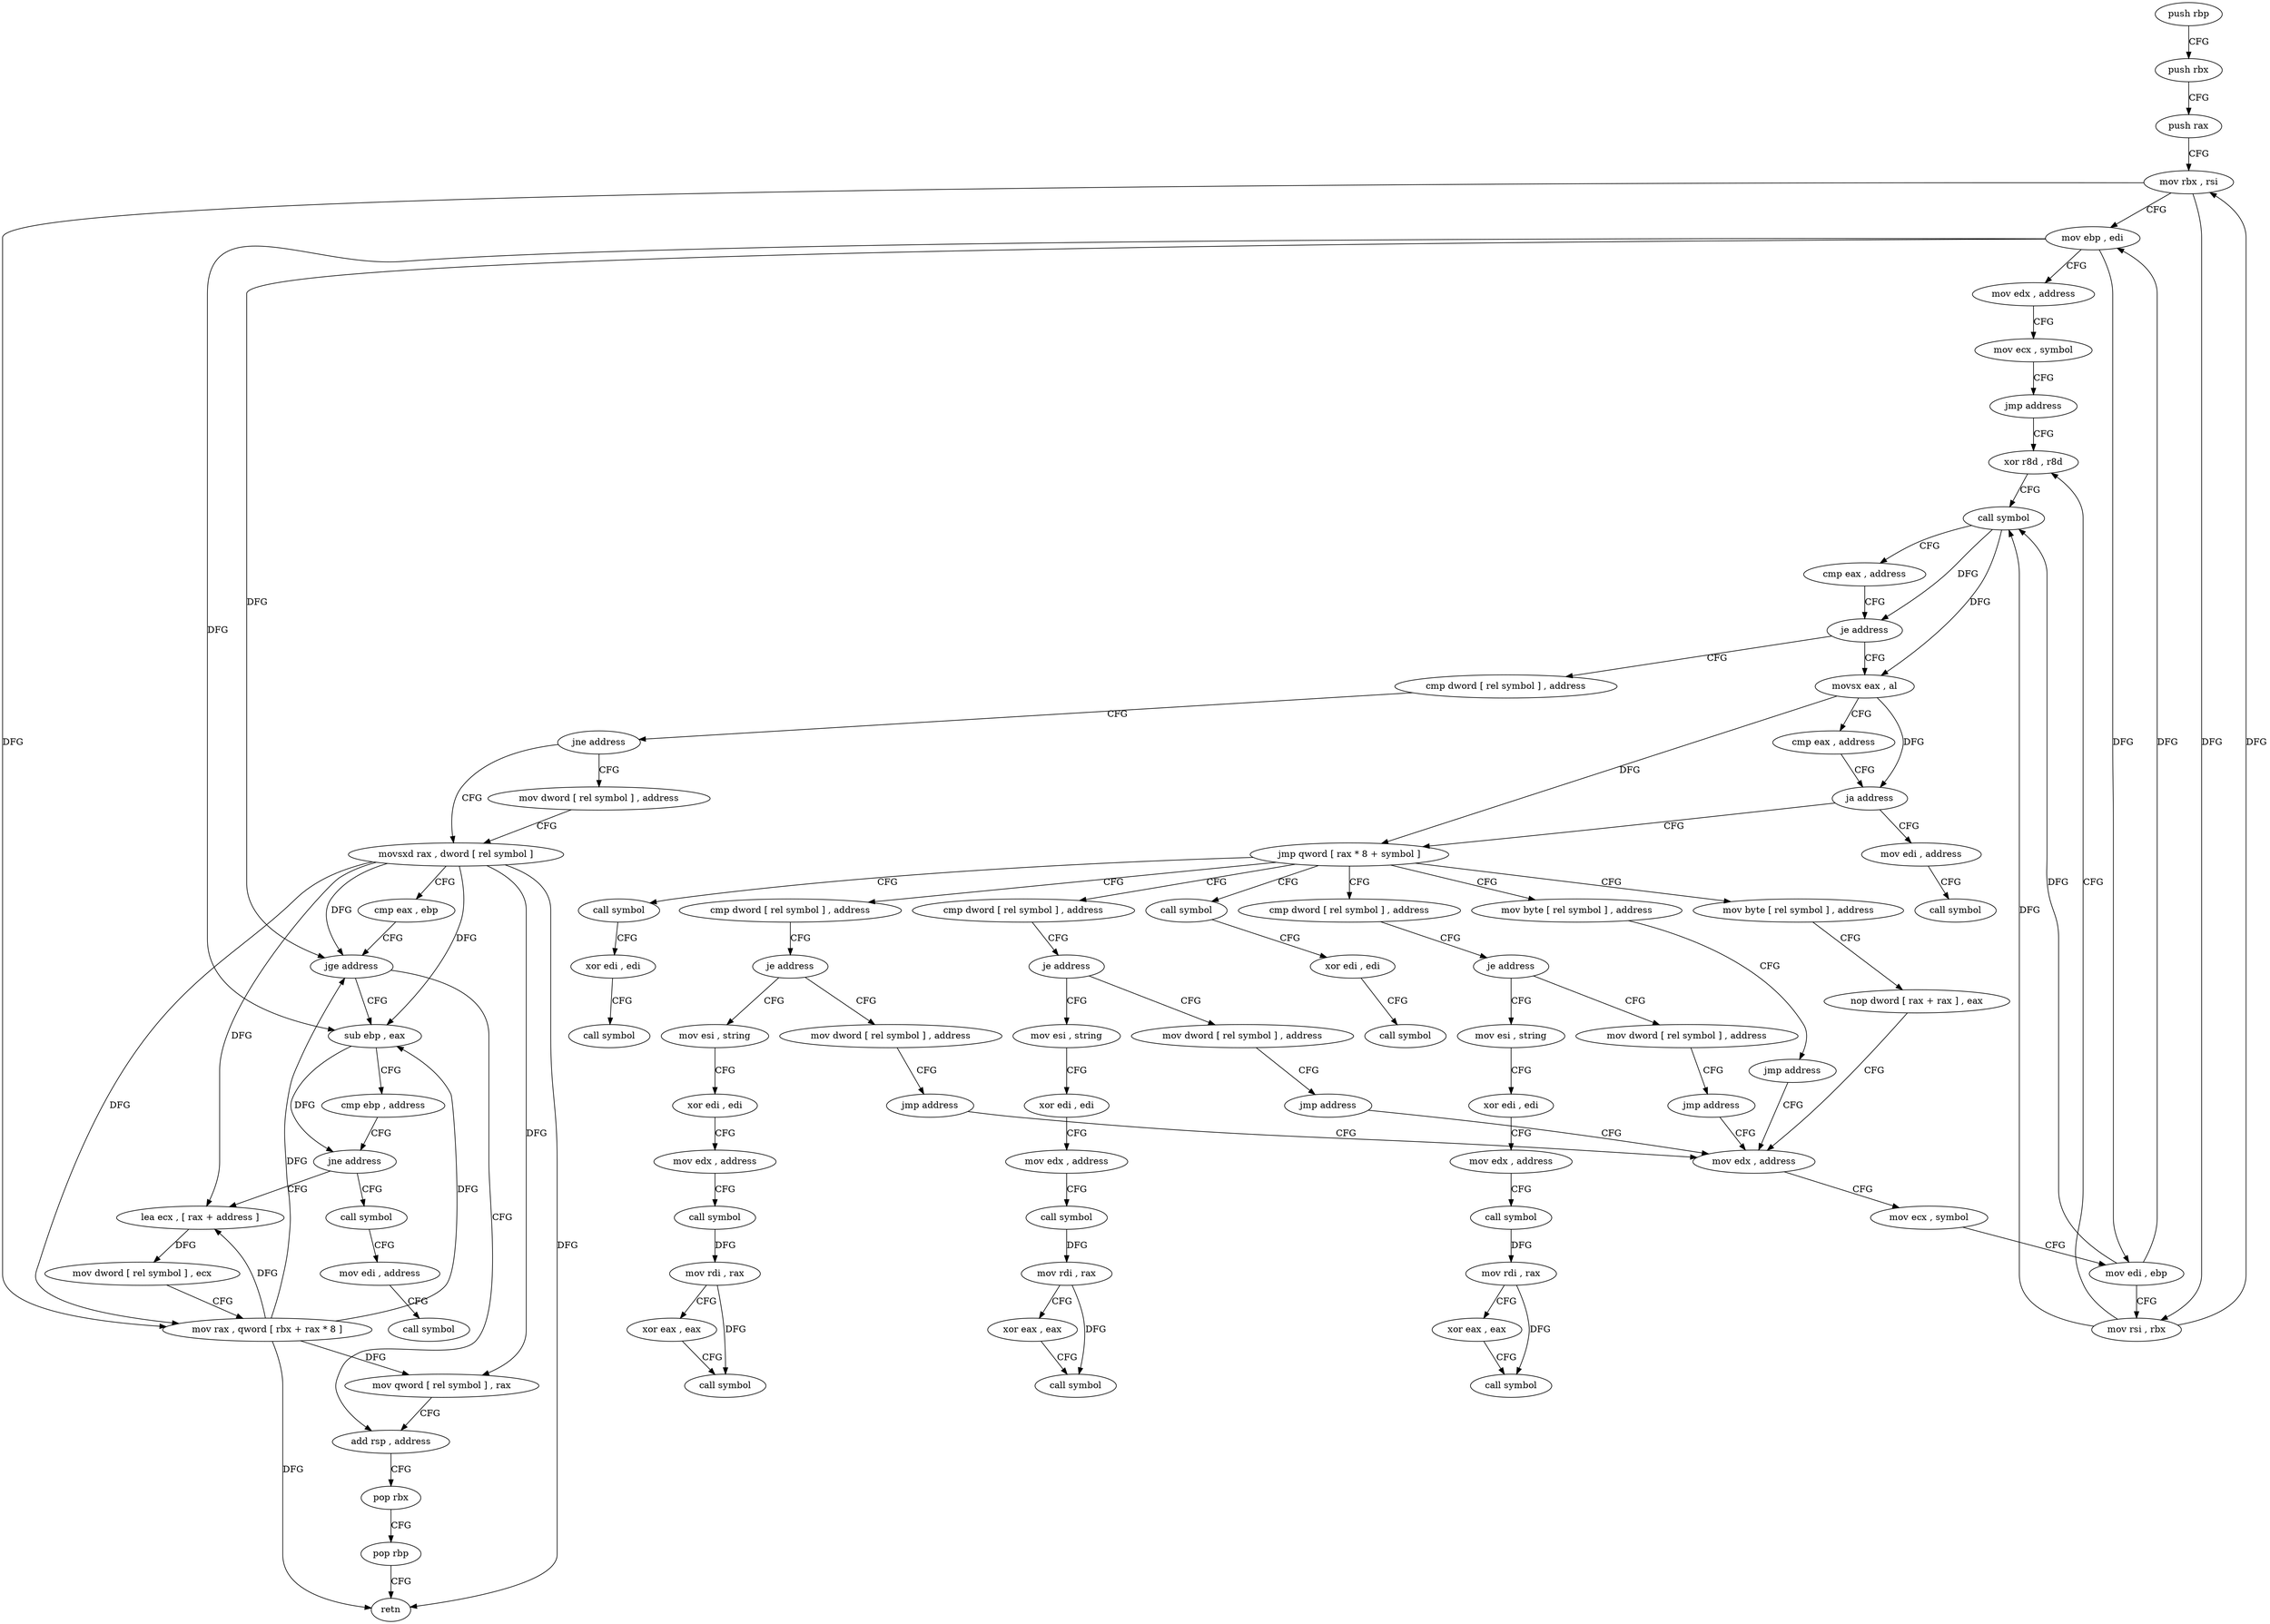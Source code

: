 digraph "func" {
"4215680" [label = "push rbp" ]
"4215681" [label = "push rbx" ]
"4215682" [label = "push rax" ]
"4215683" [label = "mov rbx , rsi" ]
"4215686" [label = "mov ebp , edi" ]
"4215688" [label = "mov edx , address" ]
"4215693" [label = "mov ecx , symbol" ]
"4215698" [label = "jmp address" ]
"4215727" [label = "xor r8d , r8d" ]
"4215730" [label = "call symbol" ]
"4215735" [label = "cmp eax , address" ]
"4215738" [label = "je address" ]
"4215922" [label = "cmp dword [ rel symbol ] , address" ]
"4215744" [label = "movsx eax , al" ]
"4215929" [label = "jne address" ]
"4215941" [label = "movsxd rax , dword [ rel symbol ]" ]
"4215931" [label = "mov dword [ rel symbol ] , address" ]
"4215747" [label = "cmp eax , address" ]
"4215750" [label = "ja address" ]
"4215986" [label = "mov edi , address" ]
"4215756" [label = "jmp qword [ rax * 8 + symbol ]" ]
"4215948" [label = "cmp eax , ebp" ]
"4215950" [label = "jge address" ]
"4215979" [label = "add rsp , address" ]
"4215952" [label = "sub ebp , eax" ]
"4215991" [label = "call symbol" ]
"4215700" [label = "mov byte [ rel symbol ] , address" ]
"4215763" [label = "mov byte [ rel symbol ] , address" ]
"4215772" [label = "cmp dword [ rel symbol ] , address" ]
"4215820" [label = "cmp dword [ rel symbol ] , address" ]
"4215871" [label = "cmp dword [ rel symbol ] , address" ]
"4215996" [label = "call symbol" ]
"4216008" [label = "call symbol" ]
"4215983" [label = "pop rbx" ]
"4215984" [label = "pop rbp" ]
"4215985" [label = "retn" ]
"4215954" [label = "cmp ebp , address" ]
"4215957" [label = "jne address" ]
"4216020" [label = "call symbol" ]
"4215959" [label = "lea ecx , [ rax + address ]" ]
"4215707" [label = "nop dword [ rax + rax ] , eax" ]
"4215712" [label = "mov edx , address" ]
"4215770" [label = "jmp address" ]
"4215779" [label = "je address" ]
"4215808" [label = "mov dword [ rel symbol ] , address" ]
"4215781" [label = "mov esi , string" ]
"4215827" [label = "je address" ]
"4215856" [label = "mov dword [ rel symbol ] , address" ]
"4215829" [label = "mov esi , string" ]
"4215878" [label = "je address" ]
"4215907" [label = "mov dword [ rel symbol ] , address" ]
"4215880" [label = "mov esi , string" ]
"4216001" [label = "xor edi , edi" ]
"4216003" [label = "call symbol" ]
"4216013" [label = "xor edi , edi" ]
"4216015" [label = "call symbol" ]
"4216025" [label = "mov edi , address" ]
"4216030" [label = "call symbol" ]
"4215962" [label = "mov dword [ rel symbol ] , ecx" ]
"4215968" [label = "mov rax , qword [ rbx + rax * 8 ]" ]
"4215972" [label = "mov qword [ rel symbol ] , rax" ]
"4215717" [label = "mov ecx , symbol" ]
"4215722" [label = "mov edi , ebp" ]
"4215724" [label = "mov rsi , rbx" ]
"4215818" [label = "jmp address" ]
"4215786" [label = "xor edi , edi" ]
"4215788" [label = "mov edx , address" ]
"4215793" [label = "call symbol" ]
"4215798" [label = "mov rdi , rax" ]
"4215801" [label = "xor eax , eax" ]
"4215803" [label = "call symbol" ]
"4215866" [label = "jmp address" ]
"4215834" [label = "xor edi , edi" ]
"4215836" [label = "mov edx , address" ]
"4215841" [label = "call symbol" ]
"4215846" [label = "mov rdi , rax" ]
"4215849" [label = "xor eax , eax" ]
"4215851" [label = "call symbol" ]
"4215917" [label = "jmp address" ]
"4215885" [label = "xor edi , edi" ]
"4215887" [label = "mov edx , address" ]
"4215892" [label = "call symbol" ]
"4215897" [label = "mov rdi , rax" ]
"4215900" [label = "xor eax , eax" ]
"4215902" [label = "call symbol" ]
"4215680" -> "4215681" [ label = "CFG" ]
"4215681" -> "4215682" [ label = "CFG" ]
"4215682" -> "4215683" [ label = "CFG" ]
"4215683" -> "4215686" [ label = "CFG" ]
"4215683" -> "4215968" [ label = "DFG" ]
"4215683" -> "4215724" [ label = "DFG" ]
"4215686" -> "4215688" [ label = "CFG" ]
"4215686" -> "4215950" [ label = "DFG" ]
"4215686" -> "4215952" [ label = "DFG" ]
"4215686" -> "4215722" [ label = "DFG" ]
"4215688" -> "4215693" [ label = "CFG" ]
"4215693" -> "4215698" [ label = "CFG" ]
"4215698" -> "4215727" [ label = "CFG" ]
"4215727" -> "4215730" [ label = "CFG" ]
"4215730" -> "4215735" [ label = "CFG" ]
"4215730" -> "4215738" [ label = "DFG" ]
"4215730" -> "4215744" [ label = "DFG" ]
"4215735" -> "4215738" [ label = "CFG" ]
"4215738" -> "4215922" [ label = "CFG" ]
"4215738" -> "4215744" [ label = "CFG" ]
"4215922" -> "4215929" [ label = "CFG" ]
"4215744" -> "4215747" [ label = "CFG" ]
"4215744" -> "4215750" [ label = "DFG" ]
"4215744" -> "4215756" [ label = "DFG" ]
"4215929" -> "4215941" [ label = "CFG" ]
"4215929" -> "4215931" [ label = "CFG" ]
"4215941" -> "4215948" [ label = "CFG" ]
"4215941" -> "4215950" [ label = "DFG" ]
"4215941" -> "4215985" [ label = "DFG" ]
"4215941" -> "4215952" [ label = "DFG" ]
"4215941" -> "4215959" [ label = "DFG" ]
"4215941" -> "4215968" [ label = "DFG" ]
"4215941" -> "4215972" [ label = "DFG" ]
"4215931" -> "4215941" [ label = "CFG" ]
"4215747" -> "4215750" [ label = "CFG" ]
"4215750" -> "4215986" [ label = "CFG" ]
"4215750" -> "4215756" [ label = "CFG" ]
"4215986" -> "4215991" [ label = "CFG" ]
"4215756" -> "4215700" [ label = "CFG" ]
"4215756" -> "4215763" [ label = "CFG" ]
"4215756" -> "4215772" [ label = "CFG" ]
"4215756" -> "4215820" [ label = "CFG" ]
"4215756" -> "4215871" [ label = "CFG" ]
"4215756" -> "4215996" [ label = "CFG" ]
"4215756" -> "4216008" [ label = "CFG" ]
"4215948" -> "4215950" [ label = "CFG" ]
"4215950" -> "4215979" [ label = "CFG" ]
"4215950" -> "4215952" [ label = "CFG" ]
"4215979" -> "4215983" [ label = "CFG" ]
"4215952" -> "4215954" [ label = "CFG" ]
"4215952" -> "4215957" [ label = "DFG" ]
"4215700" -> "4215707" [ label = "CFG" ]
"4215763" -> "4215770" [ label = "CFG" ]
"4215772" -> "4215779" [ label = "CFG" ]
"4215820" -> "4215827" [ label = "CFG" ]
"4215871" -> "4215878" [ label = "CFG" ]
"4215996" -> "4216001" [ label = "CFG" ]
"4216008" -> "4216013" [ label = "CFG" ]
"4215983" -> "4215984" [ label = "CFG" ]
"4215984" -> "4215985" [ label = "CFG" ]
"4215954" -> "4215957" [ label = "CFG" ]
"4215957" -> "4216020" [ label = "CFG" ]
"4215957" -> "4215959" [ label = "CFG" ]
"4216020" -> "4216025" [ label = "CFG" ]
"4215959" -> "4215962" [ label = "DFG" ]
"4215707" -> "4215712" [ label = "CFG" ]
"4215712" -> "4215717" [ label = "CFG" ]
"4215770" -> "4215712" [ label = "CFG" ]
"4215779" -> "4215808" [ label = "CFG" ]
"4215779" -> "4215781" [ label = "CFG" ]
"4215808" -> "4215818" [ label = "CFG" ]
"4215781" -> "4215786" [ label = "CFG" ]
"4215827" -> "4215856" [ label = "CFG" ]
"4215827" -> "4215829" [ label = "CFG" ]
"4215856" -> "4215866" [ label = "CFG" ]
"4215829" -> "4215834" [ label = "CFG" ]
"4215878" -> "4215907" [ label = "CFG" ]
"4215878" -> "4215880" [ label = "CFG" ]
"4215907" -> "4215917" [ label = "CFG" ]
"4215880" -> "4215885" [ label = "CFG" ]
"4216001" -> "4216003" [ label = "CFG" ]
"4216013" -> "4216015" [ label = "CFG" ]
"4216025" -> "4216030" [ label = "CFG" ]
"4215962" -> "4215968" [ label = "CFG" ]
"4215968" -> "4215972" [ label = "DFG" ]
"4215968" -> "4215952" [ label = "DFG" ]
"4215968" -> "4215959" [ label = "DFG" ]
"4215968" -> "4215950" [ label = "DFG" ]
"4215968" -> "4215985" [ label = "DFG" ]
"4215972" -> "4215979" [ label = "CFG" ]
"4215717" -> "4215722" [ label = "CFG" ]
"4215722" -> "4215724" [ label = "CFG" ]
"4215722" -> "4215686" [ label = "DFG" ]
"4215722" -> "4215730" [ label = "DFG" ]
"4215724" -> "4215727" [ label = "CFG" ]
"4215724" -> "4215683" [ label = "DFG" ]
"4215724" -> "4215730" [ label = "DFG" ]
"4215818" -> "4215712" [ label = "CFG" ]
"4215786" -> "4215788" [ label = "CFG" ]
"4215788" -> "4215793" [ label = "CFG" ]
"4215793" -> "4215798" [ label = "DFG" ]
"4215798" -> "4215801" [ label = "CFG" ]
"4215798" -> "4215803" [ label = "DFG" ]
"4215801" -> "4215803" [ label = "CFG" ]
"4215866" -> "4215712" [ label = "CFG" ]
"4215834" -> "4215836" [ label = "CFG" ]
"4215836" -> "4215841" [ label = "CFG" ]
"4215841" -> "4215846" [ label = "DFG" ]
"4215846" -> "4215849" [ label = "CFG" ]
"4215846" -> "4215851" [ label = "DFG" ]
"4215849" -> "4215851" [ label = "CFG" ]
"4215917" -> "4215712" [ label = "CFG" ]
"4215885" -> "4215887" [ label = "CFG" ]
"4215887" -> "4215892" [ label = "CFG" ]
"4215892" -> "4215897" [ label = "DFG" ]
"4215897" -> "4215900" [ label = "CFG" ]
"4215897" -> "4215902" [ label = "DFG" ]
"4215900" -> "4215902" [ label = "CFG" ]
}
